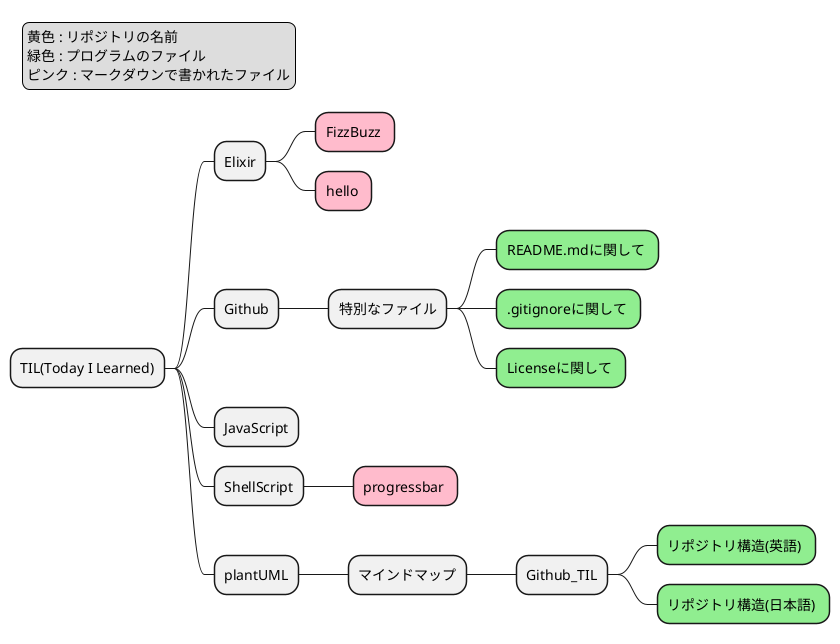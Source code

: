 @startmindmap RepositoryStructureJ

<style>
mindmapDiagram {
  .green {
    BackgroundColor #90ee90
  }
  .rose {
    BackgroundColor #FFBBCC
  }
}
</style>

* TIL(Today I Learned)
** Elixir
*** FizzBuzz <<rose>>
*** hello <<rose>>
** Github
*** 特別なファイル
**** README.mdに関して <<green>>
**** .gitignoreに関して <<green>>
**** Licenseに関して <<green>>
** JavaScript

** ShellScript
*** progressbar <<rose>>

** plantUML
*** マインドマップ
**** Github_TIL
***** リポジトリ構造(英語) <<green>>
***** リポジトリ構造(日本語) <<green>>


legend top left
    黄色 : リポジトリの名前
    緑色 : プログラムのファイル
    ピンク : マークダウンで書かれたファイル
endlegend

@endmindmap
